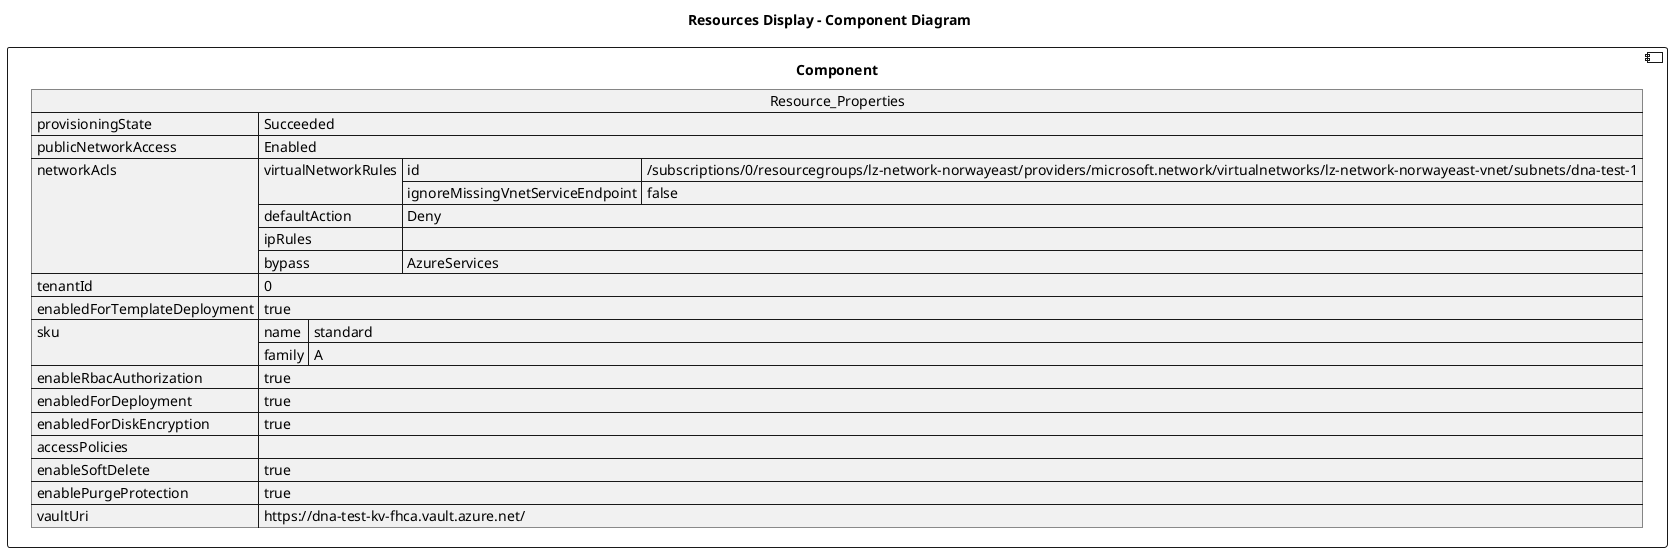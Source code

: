 @startuml

title Resources Display - Component Diagram

component Component {

json  Resource_Properties {
  "provisioningState": "Succeeded",
  "publicNetworkAccess": "Enabled",
  "networkAcls": {
    "virtualNetworkRules": [
      {
        "id": "/subscriptions/0/resourcegroups/lz-network-norwayeast/providers/microsoft.network/virtualnetworks/lz-network-norwayeast-vnet/subnets/dna-test-1",
        "ignoreMissingVnetServiceEndpoint": false
      }
    ],
    "defaultAction": "Deny",
    "ipRules": [],
    "bypass": "AzureServices"
  },
  "tenantId": "0",
  "enabledForTemplateDeployment": true,
  "sku": {
    "name": "standard",
    "family": "A"
  },
  "enableRbacAuthorization": true,
  "enabledForDeployment": true,
  "enabledForDiskEncryption": true,
  "accessPolicies": [],
  "enableSoftDelete": true,
  "enablePurgeProtection": true,
  "vaultUri": "https://dna-test-kv-fhca.vault.azure.net/"
}
}
@enduml
